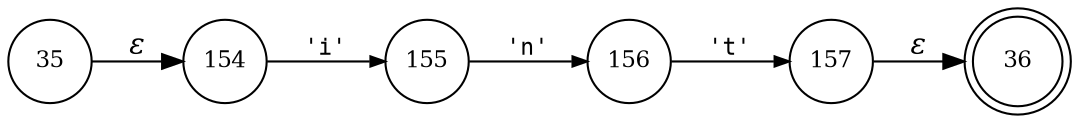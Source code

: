 digraph ATN {
rankdir=LR;
s36[fontsize=11, label="36", shape=doublecircle, fixedsize=true, width=.6];
s35[fontsize=11,label="35", shape=circle, fixedsize=true, width=.55, peripheries=1];
s154[fontsize=11,label="154", shape=circle, fixedsize=true, width=.55, peripheries=1];
s155[fontsize=11,label="155", shape=circle, fixedsize=true, width=.55, peripheries=1];
s156[fontsize=11,label="156", shape=circle, fixedsize=true, width=.55, peripheries=1];
s157[fontsize=11,label="157", shape=circle, fixedsize=true, width=.55, peripheries=1];
s35 -> s154 [fontname="Times-Italic", label="&epsilon;"];
s154 -> s155 [fontsize=11, fontname="Courier", arrowsize=.7, label = "'i'", arrowhead = normal];
s155 -> s156 [fontsize=11, fontname="Courier", arrowsize=.7, label = "'n'", arrowhead = normal];
s156 -> s157 [fontsize=11, fontname="Courier", arrowsize=.7, label = "'t'", arrowhead = normal];
s157 -> s36 [fontname="Times-Italic", label="&epsilon;"];
}